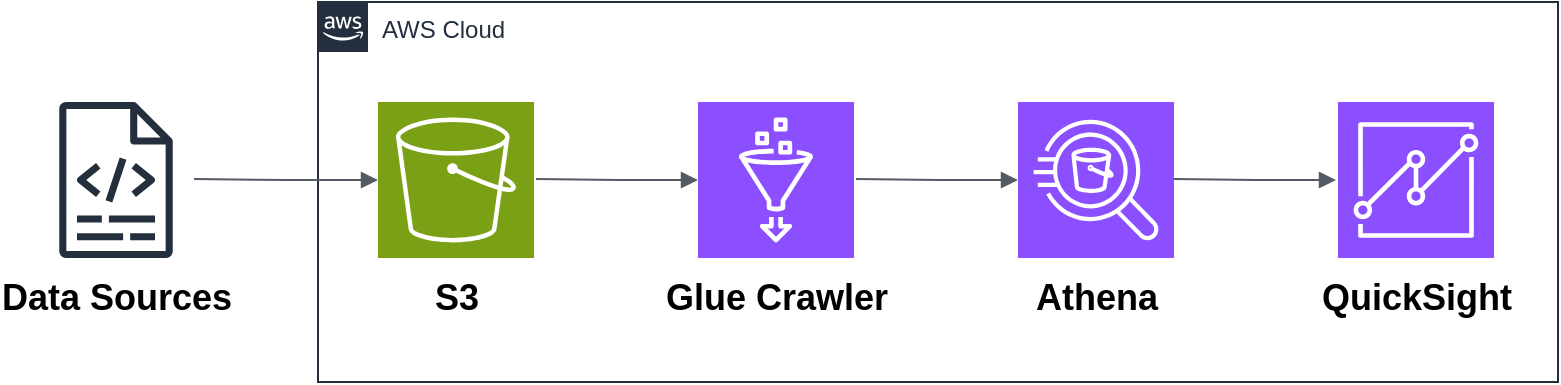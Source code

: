 <mxfile version="28.1.0">
  <diagram name="Static Website Hosting" id="BB4VtoV52Q03SJ15ja8T">
    <mxGraphModel dx="1426" dy="777" grid="1" gridSize="10" guides="1" tooltips="1" connect="1" arrows="1" fold="1" page="1" pageScale="1" pageWidth="827" pageHeight="1169" math="0" shadow="0">
      <root>
        <mxCell id="0" />
        <mxCell id="1" parent="0" />
        <mxCell id="-W-FBefkoF0B-YMyIZC2-1" value="AWS Cloud" style="points=[[0,0],[0.25,0],[0.5,0],[0.75,0],[1,0],[1,0.25],[1,0.5],[1,0.75],[1,1],[0.75,1],[0.5,1],[0.25,1],[0,1],[0,0.75],[0,0.5],[0,0.25]];outlineConnect=0;gradientColor=none;html=1;whiteSpace=wrap;fontSize=12;fontStyle=0;container=1;pointerEvents=0;collapsible=0;recursiveResize=0;shape=mxgraph.aws4.group;grIcon=mxgraph.aws4.group_aws_cloud_alt;strokeColor=#232F3E;fillColor=none;verticalAlign=top;align=left;spacingLeft=30;fontColor=#232F3E;dashed=0;" vertex="1" parent="1">
          <mxGeometry x="170" y="270" width="620" height="190" as="geometry" />
        </mxCell>
        <mxCell id="-W-FBefkoF0B-YMyIZC2-3" value="" style="sketch=0;points=[[0,0,0],[0.25,0,0],[0.5,0,0],[0.75,0,0],[1,0,0],[0,1,0],[0.25,1,0],[0.5,1,0],[0.75,1,0],[1,1,0],[0,0.25,0],[0,0.5,0],[0,0.75,0],[1,0.25,0],[1,0.5,0],[1,0.75,0]];outlineConnect=0;fontColor=#232F3E;fillColor=#7AA116;strokeColor=#ffffff;dashed=0;verticalLabelPosition=bottom;verticalAlign=top;align=center;html=1;fontSize=12;fontStyle=0;aspect=fixed;shape=mxgraph.aws4.resourceIcon;resIcon=mxgraph.aws4.s3;" vertex="1" parent="-W-FBefkoF0B-YMyIZC2-1">
          <mxGeometry x="30" y="50" width="78" height="78" as="geometry" />
        </mxCell>
        <mxCell id="-W-FBefkoF0B-YMyIZC2-6" value="Glue Crawler" style="text;strokeColor=none;fillColor=none;html=1;fontSize=18;fontStyle=1;verticalAlign=middle;align=center;" vertex="1" parent="-W-FBefkoF0B-YMyIZC2-1">
          <mxGeometry x="179" y="128" width="100" height="40" as="geometry" />
        </mxCell>
        <mxCell id="-W-FBefkoF0B-YMyIZC2-7" value="S3" style="text;strokeColor=none;fillColor=none;html=1;fontSize=18;fontStyle=1;verticalAlign=middle;align=center;" vertex="1" parent="-W-FBefkoF0B-YMyIZC2-1">
          <mxGeometry x="19" y="128" width="100" height="40" as="geometry" />
        </mxCell>
        <mxCell id="-W-FBefkoF0B-YMyIZC2-8" value="" style="edgeStyle=orthogonalEdgeStyle;html=1;endArrow=block;elbow=vertical;startArrow=none;endFill=1;strokeColor=#545B64;rounded=0;" edge="1" parent="-W-FBefkoF0B-YMyIZC2-1">
          <mxGeometry width="100" relative="1" as="geometry">
            <mxPoint x="109" y="88.5" as="sourcePoint" />
            <mxPoint x="190" y="89" as="targetPoint" />
          </mxGeometry>
        </mxCell>
        <mxCell id="-W-FBefkoF0B-YMyIZC2-9" value="" style="edgeStyle=orthogonalEdgeStyle;html=1;endArrow=block;elbow=vertical;startArrow=none;endFill=1;strokeColor=#545B64;rounded=0;" edge="1" parent="-W-FBefkoF0B-YMyIZC2-1">
          <mxGeometry width="100" relative="1" as="geometry">
            <mxPoint x="269" y="88.5" as="sourcePoint" />
            <mxPoint x="350" y="89" as="targetPoint" />
          </mxGeometry>
        </mxCell>
        <mxCell id="-W-FBefkoF0B-YMyIZC2-14" value="" style="sketch=0;points=[[0,0,0],[0.25,0,0],[0.5,0,0],[0.75,0,0],[1,0,0],[0,1,0],[0.25,1,0],[0.5,1,0],[0.75,1,0],[1,1,0],[0,0.25,0],[0,0.5,0],[0,0.75,0],[1,0.25,0],[1,0.5,0],[1,0.75,0]];outlineConnect=0;fontColor=#232F3E;fillColor=#8C4FFF;strokeColor=#ffffff;dashed=0;verticalLabelPosition=bottom;verticalAlign=top;align=center;html=1;fontSize=12;fontStyle=0;aspect=fixed;shape=mxgraph.aws4.resourceIcon;resIcon=mxgraph.aws4.athena;" vertex="1" parent="-W-FBefkoF0B-YMyIZC2-1">
          <mxGeometry x="350" y="50" width="78" height="78" as="geometry" />
        </mxCell>
        <mxCell id="-W-FBefkoF0B-YMyIZC2-15" value="" style="sketch=0;points=[[0,0,0],[0.25,0,0],[0.5,0,0],[0.75,0,0],[1,0,0],[0,1,0],[0.25,1,0],[0.5,1,0],[0.75,1,0],[1,1,0],[0,0.25,0],[0,0.5,0],[0,0.75,0],[1,0.25,0],[1,0.5,0],[1,0.75,0]];outlineConnect=0;fontColor=#232F3E;fillColor=#8C4FFF;strokeColor=#ffffff;dashed=0;verticalLabelPosition=bottom;verticalAlign=top;align=center;html=1;fontSize=12;fontStyle=0;aspect=fixed;shape=mxgraph.aws4.resourceIcon;resIcon=mxgraph.aws4.glue;" vertex="1" parent="-W-FBefkoF0B-YMyIZC2-1">
          <mxGeometry x="190" y="50" width="78" height="78" as="geometry" />
        </mxCell>
        <mxCell id="-W-FBefkoF0B-YMyIZC2-16" value="Athena" style="text;strokeColor=none;fillColor=none;html=1;fontSize=18;fontStyle=1;verticalAlign=middle;align=center;" vertex="1" parent="-W-FBefkoF0B-YMyIZC2-1">
          <mxGeometry x="339" y="128" width="100" height="40" as="geometry" />
        </mxCell>
        <mxCell id="-W-FBefkoF0B-YMyIZC2-21" value="" style="edgeStyle=orthogonalEdgeStyle;html=1;endArrow=block;elbow=vertical;startArrow=none;endFill=1;strokeColor=#545B64;rounded=0;" edge="1" parent="-W-FBefkoF0B-YMyIZC2-1">
          <mxGeometry width="100" relative="1" as="geometry">
            <mxPoint x="428" y="88.5" as="sourcePoint" />
            <mxPoint x="509" y="89" as="targetPoint" />
          </mxGeometry>
        </mxCell>
        <mxCell id="-W-FBefkoF0B-YMyIZC2-18" value="" style="sketch=0;points=[[0,0,0],[0.25,0,0],[0.5,0,0],[0.75,0,0],[1,0,0],[0,1,0],[0.25,1,0],[0.5,1,0],[0.75,1,0],[1,1,0],[0,0.25,0],[0,0.5,0],[0,0.75,0],[1,0.25,0],[1,0.5,0],[1,0.75,0]];outlineConnect=0;fontColor=#232F3E;fillColor=#8C4FFF;strokeColor=#ffffff;dashed=0;verticalLabelPosition=bottom;verticalAlign=top;align=center;html=1;fontSize=12;fontStyle=0;aspect=fixed;shape=mxgraph.aws4.resourceIcon;resIcon=mxgraph.aws4.quicksight;" vertex="1" parent="-W-FBefkoF0B-YMyIZC2-1">
          <mxGeometry x="510" y="50" width="78" height="78" as="geometry" />
        </mxCell>
        <mxCell id="-W-FBefkoF0B-YMyIZC2-22" value="QuickSight" style="text;strokeColor=none;fillColor=none;html=1;fontSize=18;fontStyle=1;verticalAlign=middle;align=center;" vertex="1" parent="-W-FBefkoF0B-YMyIZC2-1">
          <mxGeometry x="499" y="128" width="100" height="40" as="geometry" />
        </mxCell>
        <mxCell id="-W-FBefkoF0B-YMyIZC2-11" value="Data Sources" style="text;strokeColor=none;fillColor=none;html=1;fontSize=18;fontStyle=1;verticalAlign=middle;align=center;" vertex="1" parent="1">
          <mxGeometry x="19" y="398" width="100" height="40" as="geometry" />
        </mxCell>
        <mxCell id="-W-FBefkoF0B-YMyIZC2-12" value="" style="edgeStyle=orthogonalEdgeStyle;html=1;endArrow=block;elbow=vertical;startArrow=none;endFill=1;strokeColor=#545B64;rounded=0;" edge="1" parent="1">
          <mxGeometry width="100" relative="1" as="geometry">
            <mxPoint x="108" y="358.5" as="sourcePoint" />
            <mxPoint x="200" y="359" as="targetPoint" />
          </mxGeometry>
        </mxCell>
        <mxCell id="-W-FBefkoF0B-YMyIZC2-13" value="" style="sketch=0;outlineConnect=0;fontColor=#232F3E;gradientColor=none;fillColor=#232F3D;strokeColor=none;dashed=0;verticalLabelPosition=bottom;verticalAlign=top;align=center;html=1;fontSize=12;fontStyle=0;aspect=fixed;pointerEvents=1;shape=mxgraph.aws4.logs;" vertex="1" parent="1">
          <mxGeometry x="40.5" y="320" width="57" height="78" as="geometry" />
        </mxCell>
      </root>
    </mxGraphModel>
  </diagram>
</mxfile>

